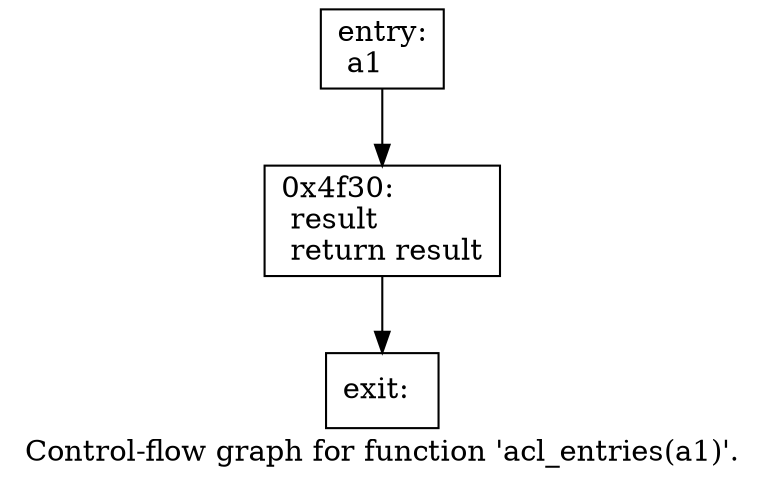 digraph "Control-flow graph for function 'acl_entries(a1)'." {
  label="Control-flow graph for function 'acl_entries(a1)'.";
  node [shape=record];

  Node081A4760 [label="{entry:\l  a1\l}"];
  Node081A4760 -> Node081A42E0;
  Node081A42E0 [label="{0x4f30:\l  result\l  return result\l}"];
  Node081A42E0 -> Node081A4298;
  Node081A4298 [label="{exit:\l}"];

}
